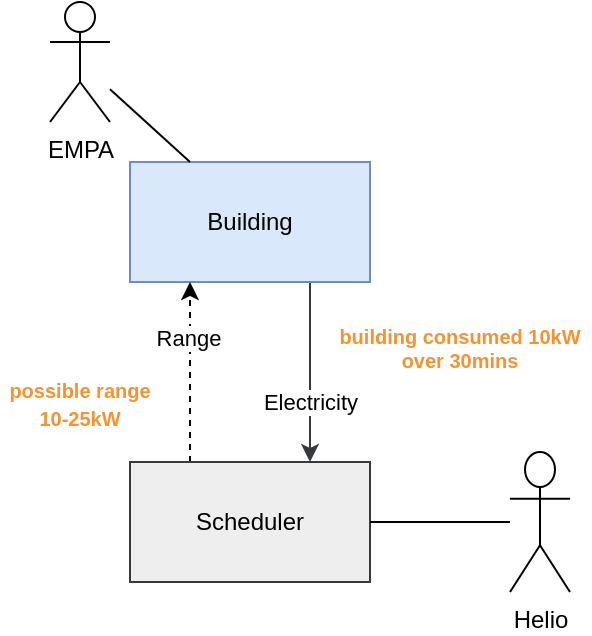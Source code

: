 <mxfile version="19.0.2" type="device"><diagram id="8w0Ce2We9OfO5ynTGRVG" name="Page-1"><mxGraphModel dx="1203" dy="1214" grid="1" gridSize="10" guides="1" tooltips="1" connect="1" arrows="1" fold="1" page="1" pageScale="1" pageWidth="827" pageHeight="1169" math="0" shadow="0"><root><mxCell id="0"/><mxCell id="1" parent="0"/><mxCell id="dmQXSeZFHFcfkW8vFlY9-5" style="edgeStyle=orthogonalEdgeStyle;rounded=0;orthogonalLoop=1;jettySize=auto;html=1;exitX=0.75;exitY=1;exitDx=0;exitDy=0;entryX=0.75;entryY=0;entryDx=0;entryDy=0;fillColor=#cce5ff;strokeColor=#36393d;" parent="1" source="dmQXSeZFHFcfkW8vFlY9-1" target="dmQXSeZFHFcfkW8vFlY9-2" edge="1"><mxGeometry relative="1" as="geometry"/></mxCell><mxCell id="dmQXSeZFHFcfkW8vFlY9-27" value="Electricity" style="edgeLabel;html=1;align=center;verticalAlign=middle;resizable=0;points=[];" parent="dmQXSeZFHFcfkW8vFlY9-5" vertex="1" connectable="0"><mxGeometry x="0.255" relative="1" as="geometry"><mxPoint y="3" as="offset"/></mxGeometry></mxCell><mxCell id="dmQXSeZFHFcfkW8vFlY9-1" value="Building" style="rounded=0;whiteSpace=wrap;html=1;fillColor=#dae8fc;strokeColor=#6c8ebf;" parent="1" vertex="1"><mxGeometry x="150" y="130" width="120" height="60" as="geometry"/></mxCell><mxCell id="fGpLAWWzl6HHB1Bh_H8I-1" style="edgeStyle=orthogonalEdgeStyle;rounded=0;orthogonalLoop=1;jettySize=auto;html=1;entryX=0.25;entryY=1;entryDx=0;entryDy=0;exitX=0.25;exitY=0;exitDx=0;exitDy=0;dashed=1;" parent="1" source="dmQXSeZFHFcfkW8vFlY9-2" target="dmQXSeZFHFcfkW8vFlY9-1" edge="1"><mxGeometry relative="1" as="geometry"/></mxCell><mxCell id="fGpLAWWzl6HHB1Bh_H8I-3" value="Range" style="edgeLabel;html=1;align=center;verticalAlign=middle;resizable=0;points=[];" parent="fGpLAWWzl6HHB1Bh_H8I-1" vertex="1" connectable="0"><mxGeometry x="-0.342" y="1" relative="1" as="geometry"><mxPoint y="-33" as="offset"/></mxGeometry></mxCell><mxCell id="dmQXSeZFHFcfkW8vFlY9-2" value="Scheduler" style="rounded=0;whiteSpace=wrap;html=1;fillColor=#eeeeee;strokeColor=#36393d;" parent="1" vertex="1"><mxGeometry x="150" y="280" width="120" height="60" as="geometry"/></mxCell><mxCell id="dmQXSeZFHFcfkW8vFlY9-9" style="edgeStyle=none;rounded=0;orthogonalLoop=1;jettySize=auto;html=1;entryX=0.25;entryY=0;entryDx=0;entryDy=0;endArrow=none;endFill=0;" parent="1" source="dmQXSeZFHFcfkW8vFlY9-6" target="dmQXSeZFHFcfkW8vFlY9-1" edge="1"><mxGeometry relative="1" as="geometry"/></mxCell><mxCell id="dmQXSeZFHFcfkW8vFlY9-6" value="EMPA" style="shape=umlActor;verticalLabelPosition=bottom;verticalAlign=top;html=1;outlineConnect=0;" parent="1" vertex="1"><mxGeometry x="110" y="50" width="30" height="60" as="geometry"/></mxCell><mxCell id="dmQXSeZFHFcfkW8vFlY9-19" style="edgeStyle=none;rounded=0;orthogonalLoop=1;jettySize=auto;html=1;entryX=1;entryY=0.5;entryDx=0;entryDy=0;endArrow=none;endFill=0;" parent="1" source="dmQXSeZFHFcfkW8vFlY9-7" target="dmQXSeZFHFcfkW8vFlY9-2" edge="1"><mxGeometry relative="1" as="geometry"/></mxCell><mxCell id="dmQXSeZFHFcfkW8vFlY9-7" value="Helio" style="shape=umlActor;verticalLabelPosition=bottom;verticalAlign=top;html=1;outlineConnect=0;" parent="1" vertex="1"><mxGeometry x="340" y="275" width="30" height="70" as="geometry"/></mxCell><mxCell id="dmQXSeZFHFcfkW8vFlY9-30" value="building consumed 10kW over 30mins" style="text;html=1;align=center;verticalAlign=middle;whiteSpace=wrap;rounded=0;fontSize=10;fillColor=none;fontColor=#F59331;dashed=1;strokeColor=none;fontStyle=1" parent="1" vertex="1"><mxGeometry x="250" y="215" width="130" height="15" as="geometry"/></mxCell><mxCell id="fGpLAWWzl6HHB1Bh_H8I-2" value="&lt;font color=&quot;#f59331&quot;&gt;&lt;span style=&quot;font-size: 10px;&quot;&gt;&lt;b&gt;possible range 10-25kW&lt;/b&gt;&lt;/span&gt;&lt;/font&gt;" style="text;whiteSpace=wrap;html=1;align=center;" parent="1" vertex="1"><mxGeometry x="85" y="230" width="80" height="40" as="geometry"/></mxCell></root></mxGraphModel></diagram></mxfile>